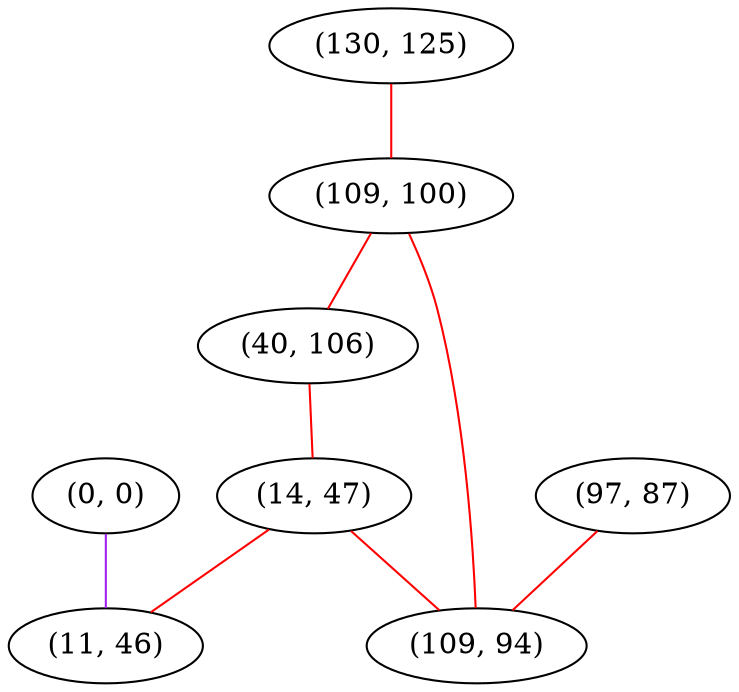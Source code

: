 graph "" {
"(130, 125)";
"(0, 0)";
"(97, 87)";
"(109, 100)";
"(40, 106)";
"(14, 47)";
"(11, 46)";
"(109, 94)";
"(130, 125)" -- "(109, 100)"  [color=red, key=0, weight=1];
"(0, 0)" -- "(11, 46)"  [color=purple, key=0, weight=4];
"(97, 87)" -- "(109, 94)"  [color=red, key=0, weight=1];
"(109, 100)" -- "(109, 94)"  [color=red, key=0, weight=1];
"(109, 100)" -- "(40, 106)"  [color=red, key=0, weight=1];
"(40, 106)" -- "(14, 47)"  [color=red, key=0, weight=1];
"(14, 47)" -- "(109, 94)"  [color=red, key=0, weight=1];
"(14, 47)" -- "(11, 46)"  [color=red, key=0, weight=1];
}
